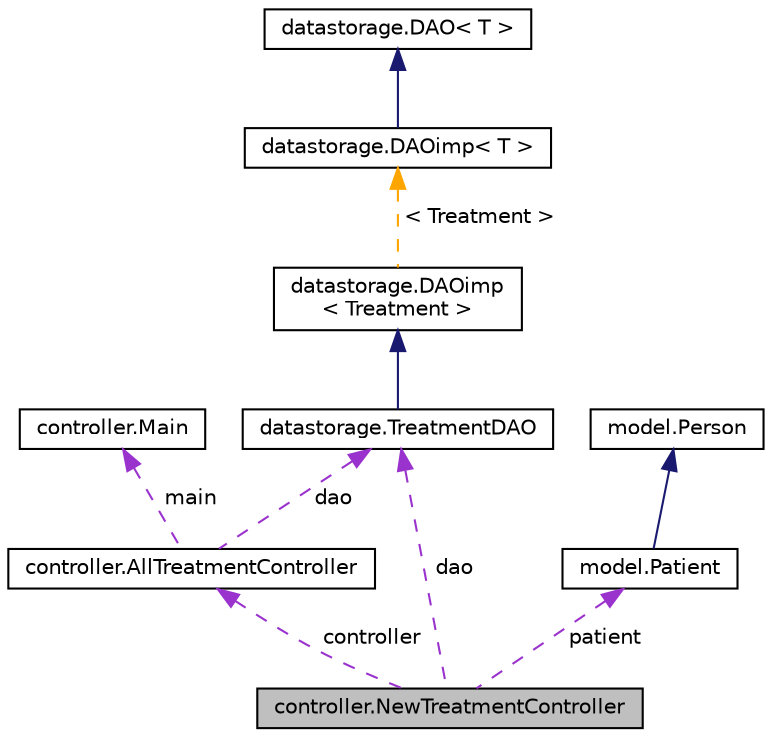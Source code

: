 digraph "controller.NewTreatmentController"
{
 // LATEX_PDF_SIZE
  edge [fontname="Helvetica",fontsize="10",labelfontname="Helvetica",labelfontsize="10"];
  node [fontname="Helvetica",fontsize="10",shape=record];
  Node1 [label="controller.NewTreatmentController",height=0.2,width=0.4,color="black", fillcolor="grey75", style="filled", fontcolor="black",tooltip="The NewTreatmentController contains the entire logic of the new treatment view."];
  Node2 -> Node1 [dir="back",color="darkorchid3",fontsize="10",style="dashed",label=" dao" ,fontname="Helvetica"];
  Node2 [label="datastorage.TreatmentDAO",height=0.2,width=0.4,color="black", fillcolor="white", style="filled",URL="$d2/d80/classdatastorage_1_1TreatmentDAO.html",tooltip="Implements the Interface DAOImp."];
  Node3 -> Node2 [dir="back",color="midnightblue",fontsize="10",style="solid",fontname="Helvetica"];
  Node3 [label="datastorage.DAOimp\l\< Treatment \>",height=0.2,width=0.4,color="black", fillcolor="white", style="filled",URL="$db/d11/classdatastorage_1_1DAOimp.html",tooltip=" "];
  Node4 -> Node3 [dir="back",color="orange",fontsize="10",style="dashed",label=" \< Treatment \>" ,fontname="Helvetica"];
  Node4 [label="datastorage.DAOimp\< T \>",height=0.2,width=0.4,color="black", fillcolor="white", style="filled",URL="$db/d11/classdatastorage_1_1DAOimp.html",tooltip=" "];
  Node5 -> Node4 [dir="back",color="midnightblue",fontsize="10",style="solid",fontname="Helvetica"];
  Node5 [label="datastorage.DAO\< T \>",height=0.2,width=0.4,color="black", fillcolor="white", style="filled",URL="$de/de4/interfacedatastorage_1_1DAO.html",tooltip=" "];
  Node6 -> Node1 [dir="back",color="darkorchid3",fontsize="10",style="dashed",label=" controller" ,fontname="Helvetica"];
  Node6 [label="controller.AllTreatmentController",height=0.2,width=0.4,color="black", fillcolor="white", style="filled",URL="$d3/d3f/classcontroller_1_1AllTreatmentController.html",tooltip="The AllTreatmentController contains the entire logic of the all treatment view."];
  Node2 -> Node6 [dir="back",color="darkorchid3",fontsize="10",style="dashed",label=" dao" ,fontname="Helvetica"];
  Node7 -> Node6 [dir="back",color="darkorchid3",fontsize="10",style="dashed",label=" main" ,fontname="Helvetica"];
  Node7 [label="controller.Main",height=0.2,width=0.4,color="black", fillcolor="white", style="filled",URL="$dc/dcb/classcontroller_1_1Main.html",tooltip=" "];
  Node8 -> Node1 [dir="back",color="darkorchid3",fontsize="10",style="dashed",label=" patient" ,fontname="Helvetica"];
  Node8 [label="model.Patient",height=0.2,width=0.4,color="black", fillcolor="white", style="filled",URL="$d7/d80/classmodel_1_1Patient.html",tooltip="Patients live in a NURSING home and are treated by nurses."];
  Node9 -> Node8 [dir="back",color="midnightblue",fontsize="10",style="solid",fontname="Helvetica"];
  Node9 [label="model.Person",height=0.2,width=0.4,color="black", fillcolor="white", style="filled",URL="$d8/d58/classmodel_1_1Person.html",tooltip=" "];
}
